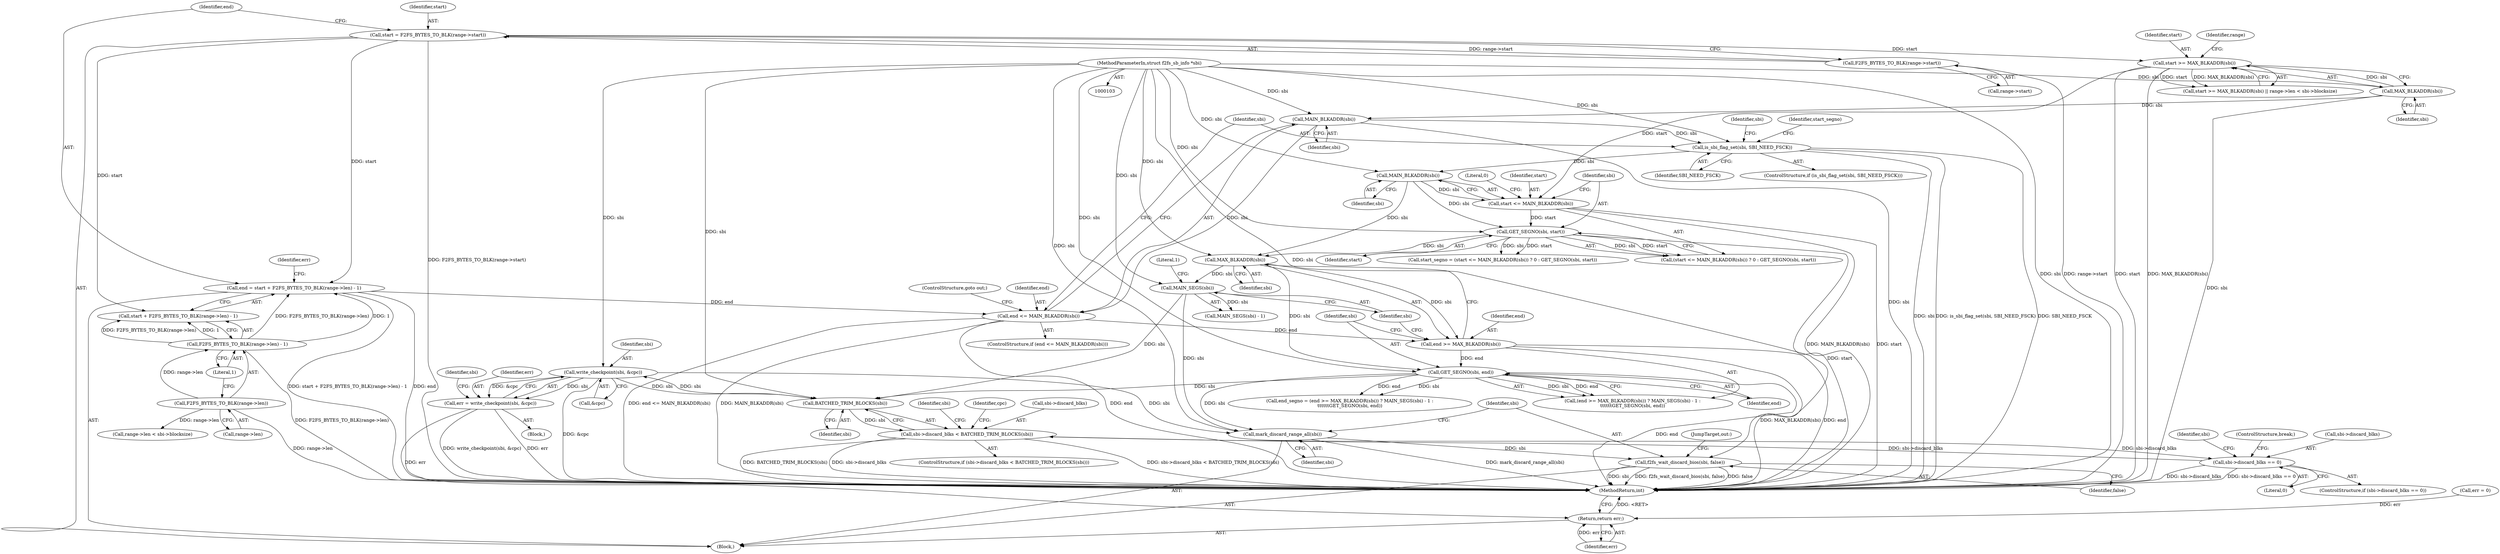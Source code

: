 digraph "0_linux_638164a2718f337ea224b747cf5977ef143166a4@API" {
"1000257" [label="(Call,write_checkpoint(sbi, &cpc))"];
"1000242" [label="(Call,BATCHED_TRIM_BLOCKS(sbi))"];
"1000193" [label="(Call,GET_SEGNO(sbi, end))"];
"1000187" [label="(Call,MAX_BLKADDR(sbi))"];
"1000179" [label="(Call,GET_SEGNO(sbi, start))"];
"1000176" [label="(Call,MAIN_BLKADDR(sbi))"];
"1000160" [label="(Call,is_sbi_flag_set(sbi, SBI_NEED_FSCK))"];
"1000156" [label="(Call,MAIN_BLKADDR(sbi))"];
"1000136" [label="(Call,MAX_BLKADDR(sbi))"];
"1000104" [label="(MethodParameterIn,struct f2fs_sb_info *sbi)"];
"1000174" [label="(Call,start <= MAIN_BLKADDR(sbi))"];
"1000134" [label="(Call,start >= MAX_BLKADDR(sbi))"];
"1000108" [label="(Call,start = F2FS_BYTES_TO_BLK(range->start))"];
"1000110" [label="(Call,F2FS_BYTES_TO_BLK(range->start))"];
"1000185" [label="(Call,end >= MAX_BLKADDR(sbi))"];
"1000154" [label="(Call,end <= MAIN_BLKADDR(sbi))"];
"1000115" [label="(Call,end = start + F2FS_BYTES_TO_BLK(range->len) - 1)"];
"1000119" [label="(Call,F2FS_BYTES_TO_BLK(range->len) - 1)"];
"1000120" [label="(Call,F2FS_BYTES_TO_BLK(range->len))"];
"1000190" [label="(Call,MAIN_SEGS(sbi))"];
"1000257" [label="(Call,write_checkpoint(sbi, &cpc))"];
"1000238" [label="(Call,sbi->discard_blks < BATCHED_TRIM_BLOCKS(sbi))"];
"1000230" [label="(Call,sbi->discard_blks == 0)"];
"1000255" [label="(Call,err = write_checkpoint(sbi, &cpc))"];
"1000284" [label="(Return,return err;)"];
"1000270" [label="(Call,mark_discard_range_all(sbi))"];
"1000272" [label="(Call,f2fs_wait_discard_bios(sbi, false))"];
"1000242" [label="(Call,BATCHED_TRIM_BLOCKS(sbi))"];
"1000193" [label="(Call,GET_SEGNO(sbi, end))"];
"1000186" [label="(Identifier,end)"];
"1000285" [label="(Identifier,err)"];
"1000258" [label="(Identifier,sbi)"];
"1000234" [label="(Literal,0)"];
"1000271" [label="(Identifier,sbi)"];
"1000166" [label="(Identifier,sbi)"];
"1000181" [label="(Identifier,start)"];
"1000134" [label="(Call,start >= MAX_BLKADDR(sbi))"];
"1000116" [label="(Identifier,end)"];
"1000190" [label="(Call,MAIN_SEGS(sbi))"];
"1000194" [label="(Identifier,sbi)"];
"1000159" [label="(ControlStructure,if (is_sbi_flag_set(sbi, SBI_NEED_FSCK)))"];
"1000255" [label="(Call,err = write_checkpoint(sbi, &cpc))"];
"1000188" [label="(Identifier,sbi)"];
"1000158" [label="(ControlStructure,goto out;)"];
"1000120" [label="(Call,F2FS_BYTES_TO_BLK(range->len))"];
"1000179" [label="(Call,GET_SEGNO(sbi, start))"];
"1000154" [label="(Call,end <= MAIN_BLKADDR(sbi))"];
"1000133" [label="(Call,start >= MAX_BLKADDR(sbi) || range->len < sbi->blocksize)"];
"1000121" [label="(Call,range->len)"];
"1000256" [label="(Identifier,err)"];
"1000130" [label="(Identifier,err)"];
"1000192" [label="(Literal,1)"];
"1000286" [label="(MethodReturn,int)"];
"1000240" [label="(Identifier,sbi)"];
"1000119" [label="(Call,F2FS_BYTES_TO_BLK(range->len) - 1)"];
"1000189" [label="(Call,MAIN_SEGS(sbi) - 1)"];
"1000237" [label="(ControlStructure,if (sbi->discard_blks < BATCHED_TRIM_BLOCKS(sbi)))"];
"1000284" [label="(Return,return err;)"];
"1000175" [label="(Identifier,start)"];
"1000273" [label="(Identifier,sbi)"];
"1000230" [label="(Call,sbi->discard_blks == 0)"];
"1000253" [label="(Identifier,sbi)"];
"1000138" [label="(Call,range->len < sbi->blocksize)"];
"1000108" [label="(Call,start = F2FS_BYTES_TO_BLK(range->start))"];
"1000229" [label="(ControlStructure,if (sbi->discard_blks == 0))"];
"1000157" [label="(Identifier,sbi)"];
"1000109" [label="(Identifier,start)"];
"1000223" [label="(Block,)"];
"1000153" [label="(ControlStructure,if (end <= MAIN_BLKADDR(sbi)))"];
"1000173" [label="(Call,(start <= MAIN_BLKADDR(sbi)) ? 0 : GET_SEGNO(sbi, start))"];
"1000156" [label="(Call,MAIN_BLKADDR(sbi))"];
"1000110" [label="(Call,F2FS_BYTES_TO_BLK(range->start))"];
"1000182" [label="(Call,end_segno = (end >= MAX_BLKADDR(sbi)) ? MAIN_SEGS(sbi) - 1 :\n\t\t\t\t\t\tGET_SEGNO(sbi, end))"];
"1000187" [label="(Call,MAX_BLKADDR(sbi))"];
"1000270" [label="(Call,mark_discard_range_all(sbi))"];
"1000172" [label="(Identifier,start_segno)"];
"1000185" [label="(Call,end >= MAX_BLKADDR(sbi))"];
"1000140" [label="(Identifier,range)"];
"1000235" [label="(ControlStructure,break;)"];
"1000161" [label="(Identifier,sbi)"];
"1000257" [label="(Call,write_checkpoint(sbi, &cpc))"];
"1000137" [label="(Identifier,sbi)"];
"1000155" [label="(Identifier,end)"];
"1000162" [label="(Identifier,SBI_NEED_FSCK)"];
"1000124" [label="(Literal,1)"];
"1000136" [label="(Call,MAX_BLKADDR(sbi))"];
"1000177" [label="(Identifier,sbi)"];
"1000184" [label="(Call,(end >= MAX_BLKADDR(sbi)) ? MAIN_SEGS(sbi) - 1 :\n\t\t\t\t\t\tGET_SEGNO(sbi, end))"];
"1000111" [label="(Call,range->start)"];
"1000195" [label="(Identifier,end)"];
"1000174" [label="(Call,start <= MAIN_BLKADDR(sbi))"];
"1000106" [label="(Block,)"];
"1000274" [label="(Identifier,false)"];
"1000238" [label="(Call,sbi->discard_blks < BATCHED_TRIM_BLOCKS(sbi))"];
"1000171" [label="(Call,start_segno = (start <= MAIN_BLKADDR(sbi)) ? 0 : GET_SEGNO(sbi, start))"];
"1000191" [label="(Identifier,sbi)"];
"1000246" [label="(Identifier,cpc)"];
"1000239" [label="(Call,sbi->discard_blks)"];
"1000272" [label="(Call,f2fs_wait_discard_bios(sbi, false))"];
"1000264" [label="(Identifier,sbi)"];
"1000129" [label="(Call,err = 0)"];
"1000160" [label="(Call,is_sbi_flag_set(sbi, SBI_NEED_FSCK))"];
"1000115" [label="(Call,end = start + F2FS_BYTES_TO_BLK(range->len) - 1)"];
"1000176" [label="(Call,MAIN_BLKADDR(sbi))"];
"1000275" [label="(JumpTarget,out:)"];
"1000243" [label="(Identifier,sbi)"];
"1000180" [label="(Identifier,sbi)"];
"1000117" [label="(Call,start + F2FS_BYTES_TO_BLK(range->len) - 1)"];
"1000135" [label="(Identifier,start)"];
"1000178" [label="(Literal,0)"];
"1000259" [label="(Call,&cpc)"];
"1000231" [label="(Call,sbi->discard_blks)"];
"1000104" [label="(MethodParameterIn,struct f2fs_sb_info *sbi)"];
"1000257" -> "1000255"  [label="AST: "];
"1000257" -> "1000259"  [label="CFG: "];
"1000258" -> "1000257"  [label="AST: "];
"1000259" -> "1000257"  [label="AST: "];
"1000255" -> "1000257"  [label="CFG: "];
"1000257" -> "1000286"  [label="DDG: &cpc"];
"1000257" -> "1000242"  [label="DDG: sbi"];
"1000257" -> "1000255"  [label="DDG: sbi"];
"1000257" -> "1000255"  [label="DDG: &cpc"];
"1000242" -> "1000257"  [label="DDG: sbi"];
"1000104" -> "1000257"  [label="DDG: sbi"];
"1000257" -> "1000270"  [label="DDG: sbi"];
"1000242" -> "1000238"  [label="AST: "];
"1000242" -> "1000243"  [label="CFG: "];
"1000243" -> "1000242"  [label="AST: "];
"1000238" -> "1000242"  [label="CFG: "];
"1000242" -> "1000238"  [label="DDG: sbi"];
"1000193" -> "1000242"  [label="DDG: sbi"];
"1000190" -> "1000242"  [label="DDG: sbi"];
"1000104" -> "1000242"  [label="DDG: sbi"];
"1000193" -> "1000184"  [label="AST: "];
"1000193" -> "1000195"  [label="CFG: "];
"1000194" -> "1000193"  [label="AST: "];
"1000195" -> "1000193"  [label="AST: "];
"1000184" -> "1000193"  [label="CFG: "];
"1000193" -> "1000286"  [label="DDG: end"];
"1000193" -> "1000182"  [label="DDG: sbi"];
"1000193" -> "1000182"  [label="DDG: end"];
"1000193" -> "1000184"  [label="DDG: sbi"];
"1000193" -> "1000184"  [label="DDG: end"];
"1000187" -> "1000193"  [label="DDG: sbi"];
"1000104" -> "1000193"  [label="DDG: sbi"];
"1000185" -> "1000193"  [label="DDG: end"];
"1000193" -> "1000270"  [label="DDG: sbi"];
"1000187" -> "1000185"  [label="AST: "];
"1000187" -> "1000188"  [label="CFG: "];
"1000188" -> "1000187"  [label="AST: "];
"1000185" -> "1000187"  [label="CFG: "];
"1000187" -> "1000185"  [label="DDG: sbi"];
"1000179" -> "1000187"  [label="DDG: sbi"];
"1000176" -> "1000187"  [label="DDG: sbi"];
"1000104" -> "1000187"  [label="DDG: sbi"];
"1000187" -> "1000190"  [label="DDG: sbi"];
"1000179" -> "1000173"  [label="AST: "];
"1000179" -> "1000181"  [label="CFG: "];
"1000180" -> "1000179"  [label="AST: "];
"1000181" -> "1000179"  [label="AST: "];
"1000173" -> "1000179"  [label="CFG: "];
"1000179" -> "1000286"  [label="DDG: start"];
"1000179" -> "1000171"  [label="DDG: sbi"];
"1000179" -> "1000171"  [label="DDG: start"];
"1000179" -> "1000173"  [label="DDG: sbi"];
"1000179" -> "1000173"  [label="DDG: start"];
"1000176" -> "1000179"  [label="DDG: sbi"];
"1000104" -> "1000179"  [label="DDG: sbi"];
"1000174" -> "1000179"  [label="DDG: start"];
"1000176" -> "1000174"  [label="AST: "];
"1000176" -> "1000177"  [label="CFG: "];
"1000177" -> "1000176"  [label="AST: "];
"1000174" -> "1000176"  [label="CFG: "];
"1000176" -> "1000174"  [label="DDG: sbi"];
"1000160" -> "1000176"  [label="DDG: sbi"];
"1000104" -> "1000176"  [label="DDG: sbi"];
"1000160" -> "1000159"  [label="AST: "];
"1000160" -> "1000162"  [label="CFG: "];
"1000161" -> "1000160"  [label="AST: "];
"1000162" -> "1000160"  [label="AST: "];
"1000166" -> "1000160"  [label="CFG: "];
"1000172" -> "1000160"  [label="CFG: "];
"1000160" -> "1000286"  [label="DDG: is_sbi_flag_set(sbi, SBI_NEED_FSCK)"];
"1000160" -> "1000286"  [label="DDG: SBI_NEED_FSCK"];
"1000160" -> "1000286"  [label="DDG: sbi"];
"1000156" -> "1000160"  [label="DDG: sbi"];
"1000104" -> "1000160"  [label="DDG: sbi"];
"1000156" -> "1000154"  [label="AST: "];
"1000156" -> "1000157"  [label="CFG: "];
"1000157" -> "1000156"  [label="AST: "];
"1000154" -> "1000156"  [label="CFG: "];
"1000156" -> "1000286"  [label="DDG: sbi"];
"1000156" -> "1000154"  [label="DDG: sbi"];
"1000136" -> "1000156"  [label="DDG: sbi"];
"1000104" -> "1000156"  [label="DDG: sbi"];
"1000136" -> "1000134"  [label="AST: "];
"1000136" -> "1000137"  [label="CFG: "];
"1000137" -> "1000136"  [label="AST: "];
"1000134" -> "1000136"  [label="CFG: "];
"1000136" -> "1000286"  [label="DDG: sbi"];
"1000136" -> "1000134"  [label="DDG: sbi"];
"1000104" -> "1000136"  [label="DDG: sbi"];
"1000104" -> "1000103"  [label="AST: "];
"1000104" -> "1000286"  [label="DDG: sbi"];
"1000104" -> "1000190"  [label="DDG: sbi"];
"1000104" -> "1000270"  [label="DDG: sbi"];
"1000104" -> "1000272"  [label="DDG: sbi"];
"1000174" -> "1000173"  [label="AST: "];
"1000175" -> "1000174"  [label="AST: "];
"1000178" -> "1000174"  [label="CFG: "];
"1000180" -> "1000174"  [label="CFG: "];
"1000174" -> "1000286"  [label="DDG: MAIN_BLKADDR(sbi)"];
"1000174" -> "1000286"  [label="DDG: start"];
"1000134" -> "1000174"  [label="DDG: start"];
"1000134" -> "1000133"  [label="AST: "];
"1000135" -> "1000134"  [label="AST: "];
"1000140" -> "1000134"  [label="CFG: "];
"1000133" -> "1000134"  [label="CFG: "];
"1000134" -> "1000286"  [label="DDG: start"];
"1000134" -> "1000286"  [label="DDG: MAX_BLKADDR(sbi)"];
"1000134" -> "1000133"  [label="DDG: start"];
"1000134" -> "1000133"  [label="DDG: MAX_BLKADDR(sbi)"];
"1000108" -> "1000134"  [label="DDG: start"];
"1000108" -> "1000106"  [label="AST: "];
"1000108" -> "1000110"  [label="CFG: "];
"1000109" -> "1000108"  [label="AST: "];
"1000110" -> "1000108"  [label="AST: "];
"1000116" -> "1000108"  [label="CFG: "];
"1000108" -> "1000286"  [label="DDG: F2FS_BYTES_TO_BLK(range->start)"];
"1000110" -> "1000108"  [label="DDG: range->start"];
"1000108" -> "1000115"  [label="DDG: start"];
"1000108" -> "1000117"  [label="DDG: start"];
"1000110" -> "1000111"  [label="CFG: "];
"1000111" -> "1000110"  [label="AST: "];
"1000110" -> "1000286"  [label="DDG: range->start"];
"1000185" -> "1000184"  [label="AST: "];
"1000186" -> "1000185"  [label="AST: "];
"1000191" -> "1000185"  [label="CFG: "];
"1000194" -> "1000185"  [label="CFG: "];
"1000185" -> "1000286"  [label="DDG: end"];
"1000185" -> "1000286"  [label="DDG: MAX_BLKADDR(sbi)"];
"1000154" -> "1000185"  [label="DDG: end"];
"1000154" -> "1000153"  [label="AST: "];
"1000155" -> "1000154"  [label="AST: "];
"1000158" -> "1000154"  [label="CFG: "];
"1000161" -> "1000154"  [label="CFG: "];
"1000154" -> "1000286"  [label="DDG: end"];
"1000154" -> "1000286"  [label="DDG: end <= MAIN_BLKADDR(sbi)"];
"1000154" -> "1000286"  [label="DDG: MAIN_BLKADDR(sbi)"];
"1000115" -> "1000154"  [label="DDG: end"];
"1000115" -> "1000106"  [label="AST: "];
"1000115" -> "1000117"  [label="CFG: "];
"1000116" -> "1000115"  [label="AST: "];
"1000117" -> "1000115"  [label="AST: "];
"1000130" -> "1000115"  [label="CFG: "];
"1000115" -> "1000286"  [label="DDG: start + F2FS_BYTES_TO_BLK(range->len) - 1"];
"1000115" -> "1000286"  [label="DDG: end"];
"1000119" -> "1000115"  [label="DDG: F2FS_BYTES_TO_BLK(range->len)"];
"1000119" -> "1000115"  [label="DDG: 1"];
"1000119" -> "1000117"  [label="AST: "];
"1000119" -> "1000124"  [label="CFG: "];
"1000120" -> "1000119"  [label="AST: "];
"1000124" -> "1000119"  [label="AST: "];
"1000117" -> "1000119"  [label="CFG: "];
"1000119" -> "1000286"  [label="DDG: F2FS_BYTES_TO_BLK(range->len)"];
"1000119" -> "1000117"  [label="DDG: F2FS_BYTES_TO_BLK(range->len)"];
"1000119" -> "1000117"  [label="DDG: 1"];
"1000120" -> "1000119"  [label="DDG: range->len"];
"1000120" -> "1000121"  [label="CFG: "];
"1000121" -> "1000120"  [label="AST: "];
"1000124" -> "1000120"  [label="CFG: "];
"1000120" -> "1000286"  [label="DDG: range->len"];
"1000120" -> "1000138"  [label="DDG: range->len"];
"1000190" -> "1000189"  [label="AST: "];
"1000190" -> "1000191"  [label="CFG: "];
"1000191" -> "1000190"  [label="AST: "];
"1000192" -> "1000190"  [label="CFG: "];
"1000190" -> "1000189"  [label="DDG: sbi"];
"1000190" -> "1000270"  [label="DDG: sbi"];
"1000238" -> "1000237"  [label="AST: "];
"1000239" -> "1000238"  [label="AST: "];
"1000246" -> "1000238"  [label="CFG: "];
"1000253" -> "1000238"  [label="CFG: "];
"1000238" -> "1000286"  [label="DDG: sbi->discard_blks"];
"1000238" -> "1000286"  [label="DDG: sbi->discard_blks < BATCHED_TRIM_BLOCKS(sbi)"];
"1000238" -> "1000286"  [label="DDG: BATCHED_TRIM_BLOCKS(sbi)"];
"1000238" -> "1000230"  [label="DDG: sbi->discard_blks"];
"1000230" -> "1000238"  [label="DDG: sbi->discard_blks"];
"1000230" -> "1000229"  [label="AST: "];
"1000230" -> "1000234"  [label="CFG: "];
"1000231" -> "1000230"  [label="AST: "];
"1000234" -> "1000230"  [label="AST: "];
"1000235" -> "1000230"  [label="CFG: "];
"1000240" -> "1000230"  [label="CFG: "];
"1000230" -> "1000286"  [label="DDG: sbi->discard_blks"];
"1000230" -> "1000286"  [label="DDG: sbi->discard_blks == 0"];
"1000255" -> "1000223"  [label="AST: "];
"1000256" -> "1000255"  [label="AST: "];
"1000264" -> "1000255"  [label="CFG: "];
"1000255" -> "1000286"  [label="DDG: write_checkpoint(sbi, &cpc)"];
"1000255" -> "1000286"  [label="DDG: err"];
"1000255" -> "1000284"  [label="DDG: err"];
"1000284" -> "1000106"  [label="AST: "];
"1000284" -> "1000285"  [label="CFG: "];
"1000285" -> "1000284"  [label="AST: "];
"1000286" -> "1000284"  [label="CFG: "];
"1000284" -> "1000286"  [label="DDG: <RET>"];
"1000285" -> "1000284"  [label="DDG: err"];
"1000129" -> "1000284"  [label="DDG: err"];
"1000270" -> "1000106"  [label="AST: "];
"1000270" -> "1000271"  [label="CFG: "];
"1000271" -> "1000270"  [label="AST: "];
"1000273" -> "1000270"  [label="CFG: "];
"1000270" -> "1000286"  [label="DDG: mark_discard_range_all(sbi)"];
"1000270" -> "1000272"  [label="DDG: sbi"];
"1000272" -> "1000106"  [label="AST: "];
"1000272" -> "1000274"  [label="CFG: "];
"1000273" -> "1000272"  [label="AST: "];
"1000274" -> "1000272"  [label="AST: "];
"1000275" -> "1000272"  [label="CFG: "];
"1000272" -> "1000286"  [label="DDG: false"];
"1000272" -> "1000286"  [label="DDG: sbi"];
"1000272" -> "1000286"  [label="DDG: f2fs_wait_discard_bios(sbi, false)"];
}

